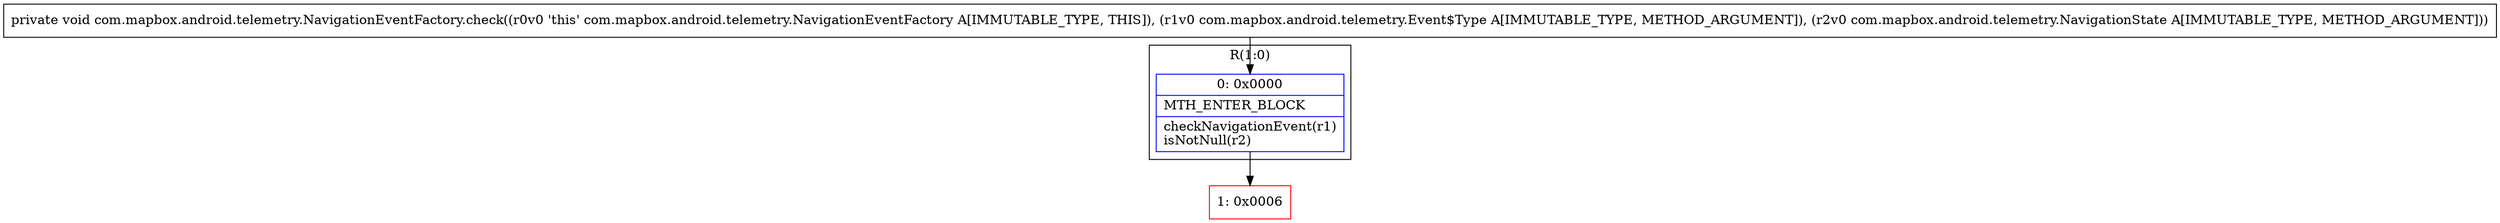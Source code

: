 digraph "CFG forcom.mapbox.android.telemetry.NavigationEventFactory.check(Lcom\/mapbox\/android\/telemetry\/Event$Type;Lcom\/mapbox\/android\/telemetry\/NavigationState;)V" {
subgraph cluster_Region_625118621 {
label = "R(1:0)";
node [shape=record,color=blue];
Node_0 [shape=record,label="{0\:\ 0x0000|MTH_ENTER_BLOCK\l|checkNavigationEvent(r1)\lisNotNull(r2)\l}"];
}
Node_1 [shape=record,color=red,label="{1\:\ 0x0006}"];
MethodNode[shape=record,label="{private void com.mapbox.android.telemetry.NavigationEventFactory.check((r0v0 'this' com.mapbox.android.telemetry.NavigationEventFactory A[IMMUTABLE_TYPE, THIS]), (r1v0 com.mapbox.android.telemetry.Event$Type A[IMMUTABLE_TYPE, METHOD_ARGUMENT]), (r2v0 com.mapbox.android.telemetry.NavigationState A[IMMUTABLE_TYPE, METHOD_ARGUMENT])) }"];
MethodNode -> Node_0;
Node_0 -> Node_1;
}

